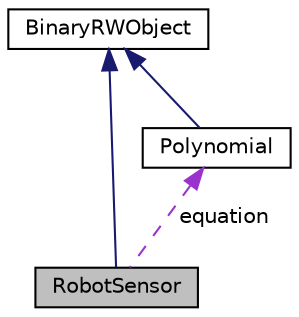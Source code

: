 digraph "RobotSensor"
{
  edge [fontname="Helvetica",fontsize="10",labelfontname="Helvetica",labelfontsize="10"];
  node [fontname="Helvetica",fontsize="10",shape=record];
  Node2 [label="RobotSensor",height=0.2,width=0.4,color="black", fillcolor="grey75", style="filled", fontcolor="black"];
  Node3 -> Node2 [dir="back",color="midnightblue",fontsize="10",style="solid"];
  Node3 [label="BinaryRWObject",height=0.2,width=0.4,color="black", fillcolor="white", style="filled",URL="$interface_binary_r_w_object.html",tooltip="Interface for objects that can read/write binary data to files "];
  Node4 -> Node2 [dir="back",color="darkorchid3",fontsize="10",style="dashed",label=" equation" ];
  Node4 [label="Polynomial",height=0.2,width=0.4,color="black", fillcolor="white", style="filled",URL="$class_polynomial.html"];
  Node3 -> Node4 [dir="back",color="midnightblue",fontsize="10",style="solid"];
}
